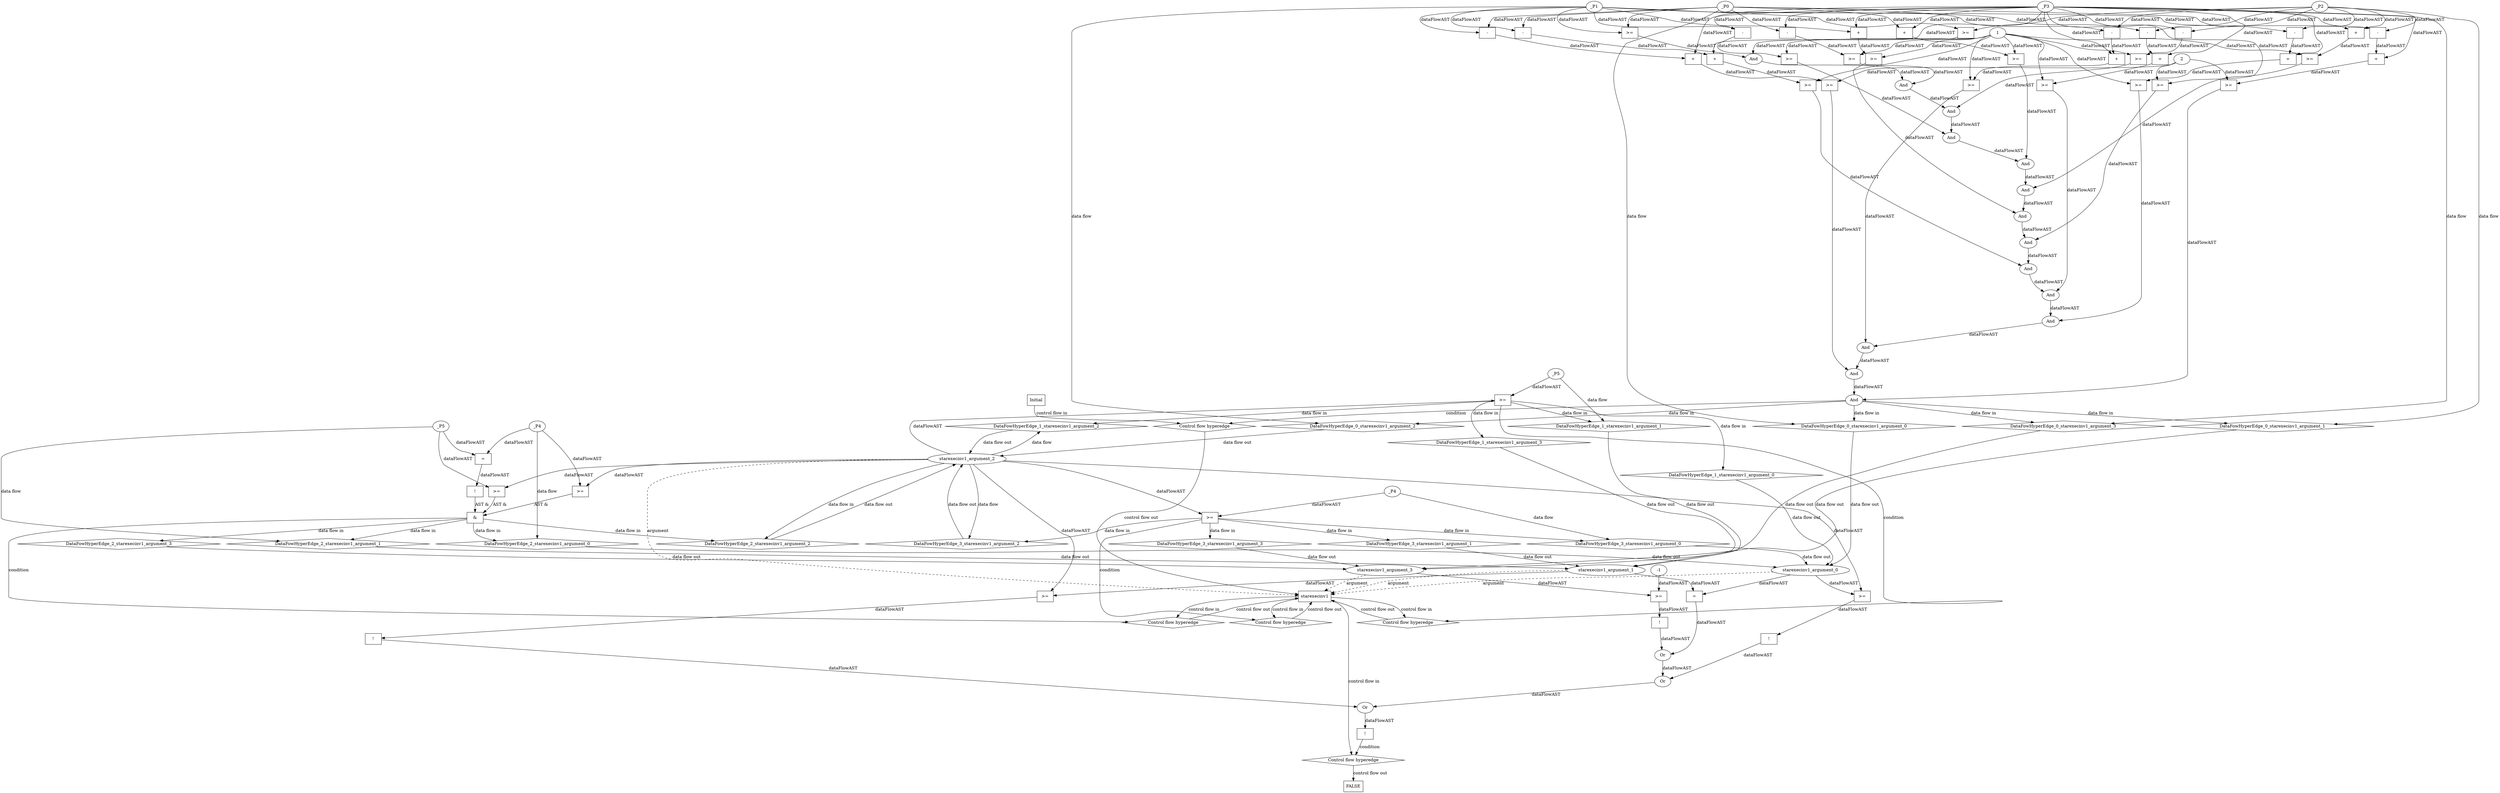 digraph dag {
"starexecinv1" [label="starexecinv1" nodeName="starexecinv1" class=cfn  shape="rect"];
FALSE [label="FALSE" nodeName=FALSE class=cfn  shape="rect"];
Initial [label="Initial" nodeName=Initial class=cfn  shape="rect"];
ControlFowHyperEdge_0 [label="Control flow hyperedge" nodeName=ControlFowHyperEdge_0 class=controlFlowHyperEdge shape="diamond"];
"Initial" -> ControlFowHyperEdge_0 [label="control flow in"]
ControlFowHyperEdge_0 -> "starexecinv1" [label="control flow out"]
ControlFowHyperEdge_1 [label="Control flow hyperedge" nodeName=ControlFowHyperEdge_1 class=controlFlowHyperEdge shape="diamond"];
"starexecinv1" -> ControlFowHyperEdge_1 [label="control flow in"]
ControlFowHyperEdge_1 -> "starexecinv1" [label="control flow out"]
ControlFowHyperEdge_2 [label="Control flow hyperedge" nodeName=ControlFowHyperEdge_2 class=controlFlowHyperEdge shape="diamond"];
"starexecinv1" -> ControlFowHyperEdge_2 [label="control flow in"]
ControlFowHyperEdge_2 -> "starexecinv1" [label="control flow out"]
ControlFowHyperEdge_3 [label="Control flow hyperedge" nodeName=ControlFowHyperEdge_3 class=controlFlowHyperEdge shape="diamond"];
"starexecinv1" -> ControlFowHyperEdge_3 [label="control flow in"]
ControlFowHyperEdge_3 -> "starexecinv1" [label="control flow out"]
ControlFowHyperEdge_4 [label="Control flow hyperedge" nodeName=ControlFowHyperEdge_4 class=controlFlowHyperEdge shape="diamond"];
"starexecinv1" -> ControlFowHyperEdge_4 [label="control flow in"]
ControlFowHyperEdge_4 -> "FALSE" [label="control flow out"]
"starexecinv1_argument_0" [label="starexecinv1_argument_0" nodeName=argument0 class=argument  head="starexecinv1" shape="oval"];
"starexecinv1_argument_0" -> "starexecinv1"[label="argument" style="dashed"]
"starexecinv1_argument_1" [label="starexecinv1_argument_1" nodeName=argument1 class=argument  head="starexecinv1" shape="oval"];
"starexecinv1_argument_1" -> "starexecinv1"[label="argument" style="dashed"]
"starexecinv1_argument_2" [label="starexecinv1_argument_2" nodeName=argument2 class=argument  head="starexecinv1" shape="oval"];
"starexecinv1_argument_2" -> "starexecinv1"[label="argument" style="dashed"]
"starexecinv1_argument_3" [label="starexecinv1_argument_3" nodeName=argument3 class=argument  head="starexecinv1" shape="oval"];
"starexecinv1_argument_3" -> "starexecinv1"[label="argument" style="dashed"]

"xxxstarexecinv1___Initial_0xxxguard_0_node_0" [label="And" nodeName="xxxstarexecinv1___Initial_0xxxguard_0_node_0" class=Operator ];
"xxxstarexecinv1___Initial_0xxxguard_0_node_1" [label="And" nodeName="xxxstarexecinv1___Initial_0xxxguard_0_node_1" class=Operator ];
"xxxstarexecinv1___Initial_0xxxguard_0_node_2" [label="And" nodeName="xxxstarexecinv1___Initial_0xxxguard_0_node_2" class=Operator ];
"xxxstarexecinv1___Initial_0xxxguard_0_node_3" [label="And" nodeName="xxxstarexecinv1___Initial_0xxxguard_0_node_3" class=Operator ];
"xxxstarexecinv1___Initial_0xxxguard_0_node_4" [label="And" nodeName="xxxstarexecinv1___Initial_0xxxguard_0_node_4" class=Operator ];
"xxxstarexecinv1___Initial_0xxxguard_0_node_5" [label="And" nodeName="xxxstarexecinv1___Initial_0xxxguard_0_node_5" class=Operator ];
"xxxstarexecinv1___Initial_0xxxguard_0_node_6" [label="And" nodeName="xxxstarexecinv1___Initial_0xxxguard_0_node_6" class=Operator ];
"xxxstarexecinv1___Initial_0xxxguard_0_node_7" [label="And" nodeName="xxxstarexecinv1___Initial_0xxxguard_0_node_7" class=Operator ];
"xxxstarexecinv1___Initial_0xxxguard_0_node_8" [label="And" nodeName="xxxstarexecinv1___Initial_0xxxguard_0_node_8" class=Operator ];
"xxxstarexecinv1___Initial_0xxxguard_0_node_9" [label="And" nodeName="xxxstarexecinv1___Initial_0xxxguard_0_node_9" class=Operator ];
"xxxstarexecinv1___Initial_0xxxguard_0_node_10" [label="And" nodeName="xxxstarexecinv1___Initial_0xxxguard_0_node_10" class=Operator ];
"xxxstarexecinv1___Initial_0xxxguard_0_node_11" [label="And" nodeName="xxxstarexecinv1___Initial_0xxxguard_0_node_11" class=Operator ];
"xxxstarexecinv1___Initial_0xxxguard_0_node_12" [label="And" nodeName="xxxstarexecinv1___Initial_0xxxguard_0_node_12" class=Operator ];
"xxxstarexecinv1___Initial_0xxxguard_0_node_13" [label="And" nodeName="xxxstarexecinv1___Initial_0xxxguard_0_node_13" class=Operator ];
"xxxstarexecinv1___Initial_0xxxguard_0_node_14" [label=">=" nodeName="xxxstarexecinv1___Initial_0xxxguard_0_node_14" class=Operator  shape="rect"];
"xxxstarexecinv1___Initial_0xxxguard_0_node_17" [label=">=" nodeName="xxxstarexecinv1___Initial_0xxxguard_0_node_17" class=Operator  shape="rect"];
"xxxstarexecinv1___Initial_0xxxguard_0_node_20" [label=">=" nodeName="xxxstarexecinv1___Initial_0xxxguard_0_node_20" class=Operator  shape="rect"];
"xxxstarexecinv1___Initial_0xxxguard_0_node_21" [label="-" nodeName="xxxstarexecinv1___Initial_0xxxguard_0_node_21" class= Operator shape="rect"];
"xxxstarexecinv1___Initial_0xxxguard_0_node_24" [label="1" nodeName="xxxstarexecinv1___Initial_0xxxguard_0_node_24" class=Literal ];
"xxxstarexecinv1___Initial_0xxxguard_0_node_25" [label=">=" nodeName="xxxstarexecinv1___Initial_0xxxguard_0_node_25" class=Operator  shape="rect"];
"xxxstarexecinv1___Initial_0xxxguard_0_node_26" [label="-" nodeName="xxxstarexecinv1___Initial_0xxxguard_0_node_26" class= Operator shape="rect"];
"xxxstarexecinv1___Initial_0xxxguard_0_node_30" [label=">=" nodeName="xxxstarexecinv1___Initial_0xxxguard_0_node_30" class=Operator  shape="rect"];
"xxxstarexecinv1___Initial_0xxxguard_0_node_31" [label="-" nodeName="xxxstarexecinv1___Initial_0xxxguard_0_node_31" class= Operator shape="rect"];
"xxxstarexecinv1___Initial_0xxxguard_0_node_35" [label=">=" nodeName="xxxstarexecinv1___Initial_0xxxguard_0_node_35" class=Operator  shape="rect"];
"xxxstarexecinv1___Initial_0xxxguard_0_node_36" [label="+" nodeName="xxxstarexecinv1___Initial_0xxxguard_0_node_36" class= Operator shape="rect"];
"xxxstarexecinv1___Initial_0xxxguard_0_node_40" [label=">=" nodeName="xxxstarexecinv1___Initial_0xxxguard_0_node_40" class=Operator  shape="rect"];
"xxxstarexecinv1___Initial_0xxxguard_0_node_41" [label="+" nodeName="xxxstarexecinv1___Initial_0xxxguard_0_node_41" class= Operator shape="rect"];
"xxxstarexecinv1___Initial_0xxxguard_0_node_45" [label=">=" nodeName="xxxstarexecinv1___Initial_0xxxguard_0_node_45" class=Operator  shape="rect"];
"xxxstarexecinv1___Initial_0xxxguard_0_node_46" [label="+" nodeName="xxxstarexecinv1___Initial_0xxxguard_0_node_46" class= Operator shape="rect"];
"xxxstarexecinv1___Initial_0xxxguard_0_node_50" [label=">=" nodeName="xxxstarexecinv1___Initial_0xxxguard_0_node_50" class=Operator  shape="rect"];
"xxxstarexecinv1___Initial_0xxxguard_0_node_52" [label="2" nodeName="xxxstarexecinv1___Initial_0xxxguard_0_node_52" class=Literal ];
"xxxstarexecinv1___Initial_0xxxguard_0_node_53" [label=">=" nodeName="xxxstarexecinv1___Initial_0xxxguard_0_node_53" class=Operator  shape="rect"];
"xxxstarexecinv1___Initial_0xxxguard_0_node_54" [label="+" nodeName="xxxstarexecinv1___Initial_0xxxguard_0_node_54" class= Operator shape="rect"];
"xxxstarexecinv1___Initial_0xxxguard_0_node_56" [label="-" nodeName="xxxstarexecinv1___Initial_0xxxguard_0_node_56" class= Operator shape="rect"];
"xxxstarexecinv1___Initial_0xxxguard_0_node_60" [label=">=" nodeName="xxxstarexecinv1___Initial_0xxxguard_0_node_60" class=Operator  shape="rect"];
"xxxstarexecinv1___Initial_0xxxguard_0_node_61" [label="+" nodeName="xxxstarexecinv1___Initial_0xxxguard_0_node_61" class= Operator shape="rect"];
"xxxstarexecinv1___Initial_0xxxguard_0_node_63" [label="-" nodeName="xxxstarexecinv1___Initial_0xxxguard_0_node_63" class= Operator shape="rect"];
"xxxstarexecinv1___Initial_0xxxguard_0_node_67" [label=">=" nodeName="xxxstarexecinv1___Initial_0xxxguard_0_node_67" class=Operator  shape="rect"];
"xxxstarexecinv1___Initial_0xxxguard_0_node_68" [label="+" nodeName="xxxstarexecinv1___Initial_0xxxguard_0_node_68" class= Operator shape="rect"];
"xxxstarexecinv1___Initial_0xxxguard_0_node_70" [label="-" nodeName="xxxstarexecinv1___Initial_0xxxguard_0_node_70" class= Operator shape="rect"];
"xxxstarexecinv1___Initial_0xxxguard_0_node_74" [label=">=" nodeName="xxxstarexecinv1___Initial_0xxxguard_0_node_74" class=Operator  shape="rect"];
"xxxstarexecinv1___Initial_0xxxguard_0_node_75" [label="+" nodeName="xxxstarexecinv1___Initial_0xxxguard_0_node_75" class= Operator shape="rect"];
"xxxstarexecinv1___Initial_0xxxguard_0_node_77" [label="-" nodeName="xxxstarexecinv1___Initial_0xxxguard_0_node_77" class= Operator shape="rect"];
"xxxstarexecinv1___Initial_0xxxguard_0_node_81" [label=">=" nodeName="xxxstarexecinv1___Initial_0xxxguard_0_node_81" class=Operator  shape="rect"];
"xxxstarexecinv1___Initial_0xxxguard_0_node_82" [label="+" nodeName="xxxstarexecinv1___Initial_0xxxguard_0_node_82" class= Operator shape="rect"];
"xxxstarexecinv1___Initial_0xxxguard_0_node_84" [label="-" nodeName="xxxstarexecinv1___Initial_0xxxguard_0_node_84" class= Operator shape="rect"];
"xxxstarexecinv1___Initial_0xxxguard_0_node_88" [label=">=" nodeName="xxxstarexecinv1___Initial_0xxxguard_0_node_88" class=Operator  shape="rect"];
"xxxstarexecinv1___Initial_0xxxguard_0_node_89" [label="+" nodeName="xxxstarexecinv1___Initial_0xxxguard_0_node_89" class= Operator shape="rect"];
"xxxstarexecinv1___Initial_0xxxguard_0_node_91" [label="-" nodeName="xxxstarexecinv1___Initial_0xxxguard_0_node_91" class= Operator shape="rect"];
"xxxstarexecinv1___Initial_0xxxguard_0_node_1" -> "xxxstarexecinv1___Initial_0xxxguard_0_node_0"[label="dataFlowAST"]
"xxxstarexecinv1___Initial_0xxxguard_0_node_88" -> "xxxstarexecinv1___Initial_0xxxguard_0_node_0"[label="dataFlowAST"]
"xxxstarexecinv1___Initial_0xxxguard_0_node_2" -> "xxxstarexecinv1___Initial_0xxxguard_0_node_1"[label="dataFlowAST"]
"xxxstarexecinv1___Initial_0xxxguard_0_node_81" -> "xxxstarexecinv1___Initial_0xxxguard_0_node_1"[label="dataFlowAST"]
"xxxstarexecinv1___Initial_0xxxguard_0_node_3" -> "xxxstarexecinv1___Initial_0xxxguard_0_node_2"[label="dataFlowAST"]
"xxxstarexecinv1___Initial_0xxxguard_0_node_74" -> "xxxstarexecinv1___Initial_0xxxguard_0_node_2"[label="dataFlowAST"]
"xxxstarexecinv1___Initial_0xxxguard_0_node_4" -> "xxxstarexecinv1___Initial_0xxxguard_0_node_3"[label="dataFlowAST"]
"xxxstarexecinv1___Initial_0xxxguard_0_node_67" -> "xxxstarexecinv1___Initial_0xxxguard_0_node_3"[label="dataFlowAST"]
"xxxstarexecinv1___Initial_0xxxguard_0_node_5" -> "xxxstarexecinv1___Initial_0xxxguard_0_node_4"[label="dataFlowAST"]
"xxxstarexecinv1___Initial_0xxxguard_0_node_60" -> "xxxstarexecinv1___Initial_0xxxguard_0_node_4"[label="dataFlowAST"]
"xxxstarexecinv1___Initial_0xxxguard_0_node_6" -> "xxxstarexecinv1___Initial_0xxxguard_0_node_5"[label="dataFlowAST"]
"xxxstarexecinv1___Initial_0xxxguard_0_node_53" -> "xxxstarexecinv1___Initial_0xxxguard_0_node_5"[label="dataFlowAST"]
"xxxstarexecinv1___Initial_0xxxguard_0_node_7" -> "xxxstarexecinv1___Initial_0xxxguard_0_node_6"[label="dataFlowAST"]
"xxxstarexecinv1___Initial_0xxxguard_0_node_50" -> "xxxstarexecinv1___Initial_0xxxguard_0_node_6"[label="dataFlowAST"]
"xxxstarexecinv1___Initial_0xxxguard_0_node_8" -> "xxxstarexecinv1___Initial_0xxxguard_0_node_7"[label="dataFlowAST"]
"xxxstarexecinv1___Initial_0xxxguard_0_node_45" -> "xxxstarexecinv1___Initial_0xxxguard_0_node_7"[label="dataFlowAST"]
"xxxstarexecinv1___Initial_0xxxguard_0_node_9" -> "xxxstarexecinv1___Initial_0xxxguard_0_node_8"[label="dataFlowAST"]
"xxxstarexecinv1___Initial_0xxxguard_0_node_40" -> "xxxstarexecinv1___Initial_0xxxguard_0_node_8"[label="dataFlowAST"]
"xxxstarexecinv1___Initial_0xxxguard_0_node_10" -> "xxxstarexecinv1___Initial_0xxxguard_0_node_9"[label="dataFlowAST"]
"xxxstarexecinv1___Initial_0xxxguard_0_node_35" -> "xxxstarexecinv1___Initial_0xxxguard_0_node_9"[label="dataFlowAST"]
"xxxstarexecinv1___Initial_0xxxguard_0_node_11" -> "xxxstarexecinv1___Initial_0xxxguard_0_node_10"[label="dataFlowAST"]
"xxxstarexecinv1___Initial_0xxxguard_0_node_30" -> "xxxstarexecinv1___Initial_0xxxguard_0_node_10"[label="dataFlowAST"]
"xxxstarexecinv1___Initial_0xxxguard_0_node_12" -> "xxxstarexecinv1___Initial_0xxxguard_0_node_11"[label="dataFlowAST"]
"xxxstarexecinv1___Initial_0xxxguard_0_node_25" -> "xxxstarexecinv1___Initial_0xxxguard_0_node_11"[label="dataFlowAST"]
"xxxstarexecinv1___Initial_0xxxguard_0_node_13" -> "xxxstarexecinv1___Initial_0xxxguard_0_node_12"[label="dataFlowAST"]
"xxxstarexecinv1___Initial_0xxxguard_0_node_20" -> "xxxstarexecinv1___Initial_0xxxguard_0_node_12"[label="dataFlowAST"]
"xxxstarexecinv1___Initial_0xxxguard_0_node_14" -> "xxxstarexecinv1___Initial_0xxxguard_0_node_13"[label="dataFlowAST"]
"xxxstarexecinv1___Initial_0xxxguard_0_node_17" -> "xxxstarexecinv1___Initial_0xxxguard_0_node_13"[label="dataFlowAST"]
"xxxstarexecinv1___Initial_0xxxdataFlow2_node_0" -> "xxxstarexecinv1___Initial_0xxxguard_0_node_14"[label="dataFlowAST"]
"xxxstarexecinv1___Initial_0xxxdataFlow_0_node_0" -> "xxxstarexecinv1___Initial_0xxxguard_0_node_14"[label="dataFlowAST"]
"xxxstarexecinv1___Initial_0xxxdataFlow2_node_0" -> "xxxstarexecinv1___Initial_0xxxguard_0_node_17"[label="dataFlowAST"]
"xxxstarexecinv1___Initial_0xxxdataFlow1_node_0" -> "xxxstarexecinv1___Initial_0xxxguard_0_node_17"[label="dataFlowAST"]
"xxxstarexecinv1___Initial_0xxxguard_0_node_21" -> "xxxstarexecinv1___Initial_0xxxguard_0_node_20"[label="dataFlowAST"]
"xxxstarexecinv1___Initial_0xxxguard_0_node_24" -> "xxxstarexecinv1___Initial_0xxxguard_0_node_20"[label="dataFlowAST"]
"xxxstarexecinv1___Initial_0xxxdataFlow3_node_0" -> "xxxstarexecinv1___Initial_0xxxguard_0_node_21"[label="dataFlowAST"]
"xxxstarexecinv1___Initial_0xxxdataFlow_0_node_0" -> "xxxstarexecinv1___Initial_0xxxguard_0_node_21"[label="dataFlowAST"]
"xxxstarexecinv1___Initial_0xxxguard_0_node_26" -> "xxxstarexecinv1___Initial_0xxxguard_0_node_25"[label="dataFlowAST"]
"xxxstarexecinv1___Initial_0xxxguard_0_node_24" -> "xxxstarexecinv1___Initial_0xxxguard_0_node_25"[label="dataFlowAST"]
"xxxstarexecinv1___Initial_0xxxdataFlow3_node_0" -> "xxxstarexecinv1___Initial_0xxxguard_0_node_26"[label="dataFlowAST"]
"xxxstarexecinv1___Initial_0xxxdataFlow1_node_0" -> "xxxstarexecinv1___Initial_0xxxguard_0_node_26"[label="dataFlowAST"]
"xxxstarexecinv1___Initial_0xxxguard_0_node_31" -> "xxxstarexecinv1___Initial_0xxxguard_0_node_30"[label="dataFlowAST"]
"xxxstarexecinv1___Initial_0xxxguard_0_node_24" -> "xxxstarexecinv1___Initial_0xxxguard_0_node_30"[label="dataFlowAST"]
"xxxstarexecinv1___Initial_0xxxdataFlow3_node_0" -> "xxxstarexecinv1___Initial_0xxxguard_0_node_31"[label="dataFlowAST"]
"xxxstarexecinv1___Initial_0xxxdataFlow2_node_0" -> "xxxstarexecinv1___Initial_0xxxguard_0_node_31"[label="dataFlowAST"]
"xxxstarexecinv1___Initial_0xxxguard_0_node_36" -> "xxxstarexecinv1___Initial_0xxxguard_0_node_35"[label="dataFlowAST"]
"xxxstarexecinv1___Initial_0xxxguard_0_node_24" -> "xxxstarexecinv1___Initial_0xxxguard_0_node_35"[label="dataFlowAST"]
"xxxstarexecinv1___Initial_0xxxdataFlow3_node_0" -> "xxxstarexecinv1___Initial_0xxxguard_0_node_36"[label="dataFlowAST"]
"xxxstarexecinv1___Initial_0xxxdataFlow_0_node_0" -> "xxxstarexecinv1___Initial_0xxxguard_0_node_36"[label="dataFlowAST"]
"xxxstarexecinv1___Initial_0xxxguard_0_node_41" -> "xxxstarexecinv1___Initial_0xxxguard_0_node_40"[label="dataFlowAST"]
"xxxstarexecinv1___Initial_0xxxguard_0_node_24" -> "xxxstarexecinv1___Initial_0xxxguard_0_node_40"[label="dataFlowAST"]
"xxxstarexecinv1___Initial_0xxxdataFlow3_node_0" -> "xxxstarexecinv1___Initial_0xxxguard_0_node_41"[label="dataFlowAST"]
"xxxstarexecinv1___Initial_0xxxdataFlow1_node_0" -> "xxxstarexecinv1___Initial_0xxxguard_0_node_41"[label="dataFlowAST"]
"xxxstarexecinv1___Initial_0xxxguard_0_node_46" -> "xxxstarexecinv1___Initial_0xxxguard_0_node_45"[label="dataFlowAST"]
"xxxstarexecinv1___Initial_0xxxguard_0_node_24" -> "xxxstarexecinv1___Initial_0xxxguard_0_node_45"[label="dataFlowAST"]
"xxxstarexecinv1___Initial_0xxxdataFlow3_node_0" -> "xxxstarexecinv1___Initial_0xxxguard_0_node_46"[label="dataFlowAST"]
"xxxstarexecinv1___Initial_0xxxdataFlow2_node_0" -> "xxxstarexecinv1___Initial_0xxxguard_0_node_46"[label="dataFlowAST"]
"xxxstarexecinv1___Initial_0xxxdataFlow3_node_0" -> "xxxstarexecinv1___Initial_0xxxguard_0_node_50"[label="dataFlowAST"]
"xxxstarexecinv1___Initial_0xxxguard_0_node_52" -> "xxxstarexecinv1___Initial_0xxxguard_0_node_50"[label="dataFlowAST"]
"xxxstarexecinv1___Initial_0xxxguard_0_node_54" -> "xxxstarexecinv1___Initial_0xxxguard_0_node_53"[label="dataFlowAST"]
"xxxstarexecinv1___Initial_0xxxguard_0_node_24" -> "xxxstarexecinv1___Initial_0xxxguard_0_node_53"[label="dataFlowAST"]
"xxxstarexecinv1___Initial_0xxxdataFlow3_node_0" -> "xxxstarexecinv1___Initial_0xxxguard_0_node_54"[label="dataFlowAST"]
"xxxstarexecinv1___Initial_0xxxguard_0_node_56" -> "xxxstarexecinv1___Initial_0xxxguard_0_node_54"[label="dataFlowAST"]
"xxxstarexecinv1___Initial_0xxxdataFlow_0_node_0" -> "xxxstarexecinv1___Initial_0xxxguard_0_node_56"[label="dataFlowAST"]
"xxxstarexecinv1___Initial_0xxxdataFlow2_node_0" -> "xxxstarexecinv1___Initial_0xxxguard_0_node_56"[label="dataFlowAST"]
"xxxstarexecinv1___Initial_0xxxguard_0_node_61" -> "xxxstarexecinv1___Initial_0xxxguard_0_node_60"[label="dataFlowAST"]
"xxxstarexecinv1___Initial_0xxxguard_0_node_24" -> "xxxstarexecinv1___Initial_0xxxguard_0_node_60"[label="dataFlowAST"]
"xxxstarexecinv1___Initial_0xxxdataFlow3_node_0" -> "xxxstarexecinv1___Initial_0xxxguard_0_node_61"[label="dataFlowAST"]
"xxxstarexecinv1___Initial_0xxxguard_0_node_63" -> "xxxstarexecinv1___Initial_0xxxguard_0_node_61"[label="dataFlowAST"]
"xxxstarexecinv1___Initial_0xxxdataFlow1_node_0" -> "xxxstarexecinv1___Initial_0xxxguard_0_node_63"[label="dataFlowAST"]
"xxxstarexecinv1___Initial_0xxxdataFlow2_node_0" -> "xxxstarexecinv1___Initial_0xxxguard_0_node_63"[label="dataFlowAST"]
"xxxstarexecinv1___Initial_0xxxguard_0_node_68" -> "xxxstarexecinv1___Initial_0xxxguard_0_node_67"[label="dataFlowAST"]
"xxxstarexecinv1___Initial_0xxxguard_0_node_24" -> "xxxstarexecinv1___Initial_0xxxguard_0_node_67"[label="dataFlowAST"]
"xxxstarexecinv1___Initial_0xxxdataFlow3_node_0" -> "xxxstarexecinv1___Initial_0xxxguard_0_node_68"[label="dataFlowAST"]
"xxxstarexecinv1___Initial_0xxxguard_0_node_70" -> "xxxstarexecinv1___Initial_0xxxguard_0_node_68"[label="dataFlowAST"]
"xxxstarexecinv1___Initial_0xxxdataFlow_0_node_0" -> "xxxstarexecinv1___Initial_0xxxguard_0_node_70"[label="dataFlowAST"]
"xxxstarexecinv1___Initial_0xxxdataFlow1_node_0" -> "xxxstarexecinv1___Initial_0xxxguard_0_node_70"[label="dataFlowAST"]
"xxxstarexecinv1___Initial_0xxxguard_0_node_75" -> "xxxstarexecinv1___Initial_0xxxguard_0_node_74"[label="dataFlowAST"]
"xxxstarexecinv1___Initial_0xxxguard_0_node_24" -> "xxxstarexecinv1___Initial_0xxxguard_0_node_74"[label="dataFlowAST"]
"xxxstarexecinv1___Initial_0xxxdataFlow3_node_0" -> "xxxstarexecinv1___Initial_0xxxguard_0_node_75"[label="dataFlowAST"]
"xxxstarexecinv1___Initial_0xxxguard_0_node_77" -> "xxxstarexecinv1___Initial_0xxxguard_0_node_75"[label="dataFlowAST"]
"xxxstarexecinv1___Initial_0xxxdataFlow1_node_0" -> "xxxstarexecinv1___Initial_0xxxguard_0_node_77"[label="dataFlowAST"]
"xxxstarexecinv1___Initial_0xxxdataFlow_0_node_0" -> "xxxstarexecinv1___Initial_0xxxguard_0_node_77"[label="dataFlowAST"]
"xxxstarexecinv1___Initial_0xxxguard_0_node_82" -> "xxxstarexecinv1___Initial_0xxxguard_0_node_81"[label="dataFlowAST"]
"xxxstarexecinv1___Initial_0xxxguard_0_node_52" -> "xxxstarexecinv1___Initial_0xxxguard_0_node_81"[label="dataFlowAST"]
"xxxstarexecinv1___Initial_0xxxdataFlow3_node_0" -> "xxxstarexecinv1___Initial_0xxxguard_0_node_82"[label="dataFlowAST"]
"xxxstarexecinv1___Initial_0xxxguard_0_node_84" -> "xxxstarexecinv1___Initial_0xxxguard_0_node_82"[label="dataFlowAST"]
"xxxstarexecinv1___Initial_0xxxdataFlow_0_node_0" -> "xxxstarexecinv1___Initial_0xxxguard_0_node_84"[label="dataFlowAST"]
"xxxstarexecinv1___Initial_0xxxdataFlow2_node_0" -> "xxxstarexecinv1___Initial_0xxxguard_0_node_84"[label="dataFlowAST"]
"xxxstarexecinv1___Initial_0xxxguard_0_node_89" -> "xxxstarexecinv1___Initial_0xxxguard_0_node_88"[label="dataFlowAST"]
"xxxstarexecinv1___Initial_0xxxguard_0_node_52" -> "xxxstarexecinv1___Initial_0xxxguard_0_node_88"[label="dataFlowAST"]
"xxxstarexecinv1___Initial_0xxxdataFlow3_node_0" -> "xxxstarexecinv1___Initial_0xxxguard_0_node_89"[label="dataFlowAST"]
"xxxstarexecinv1___Initial_0xxxguard_0_node_91" -> "xxxstarexecinv1___Initial_0xxxguard_0_node_89"[label="dataFlowAST"]
"xxxstarexecinv1___Initial_0xxxdataFlow1_node_0" -> "xxxstarexecinv1___Initial_0xxxguard_0_node_91"[label="dataFlowAST"]
"xxxstarexecinv1___Initial_0xxxdataFlow2_node_0" -> "xxxstarexecinv1___Initial_0xxxguard_0_node_91"[label="dataFlowAST"]

"xxxstarexecinv1___Initial_0xxxguard_0_node_0" -> "ControlFowHyperEdge_0" [label="condition"];
"xxxstarexecinv1___Initial_0xxxdataFlow_0_node_0" [label="_P0" nodeName="xxxstarexecinv1___Initial_0xxxdataFlow_0_node_0" class=Constant ];

"xxxstarexecinv1___Initial_0xxxdataFlow_0_node_0" -> "DataFowHyperEdge_0_starexecinv1_argument_0" [label="data flow"];
"xxxstarexecinv1___Initial_0xxxdataFlow1_node_0" [label="_P2" nodeName="xxxstarexecinv1___Initial_0xxxdataFlow1_node_0" class=Constant ];

"xxxstarexecinv1___Initial_0xxxdataFlow1_node_0" -> "DataFowHyperEdge_0_starexecinv1_argument_1" [label="data flow"];
"xxxstarexecinv1___Initial_0xxxdataFlow2_node_0" [label="_P1" nodeName="xxxstarexecinv1___Initial_0xxxdataFlow2_node_0" class=Constant ];

"xxxstarexecinv1___Initial_0xxxdataFlow2_node_0" -> "DataFowHyperEdge_0_starexecinv1_argument_2" [label="data flow"];
"xxxstarexecinv1___Initial_0xxxdataFlow3_node_0" [label="_P3" nodeName="xxxstarexecinv1___Initial_0xxxdataFlow3_node_0" class=Constant ];

"xxxstarexecinv1___Initial_0xxxdataFlow3_node_0" -> "DataFowHyperEdge_0_starexecinv1_argument_3" [label="data flow"];
"xxxstarexecinv1___starexecinv1_1xxxguard_0_node_0" [label=">=" nodeName="xxxstarexecinv1___starexecinv1_1xxxguard_0_node_0" class=Operator  shape="rect"];
"starexecinv1_argument_2" -> "xxxstarexecinv1___starexecinv1_1xxxguard_0_node_0"[label="dataFlowAST"]
"xxxstarexecinv1___starexecinv1_1xxxdataFlow_0_node_0" -> "xxxstarexecinv1___starexecinv1_1xxxguard_0_node_0"[label="dataFlowAST"]

"xxxstarexecinv1___starexecinv1_1xxxguard_0_node_0" -> "ControlFowHyperEdge_1" [label="condition"];
"xxxstarexecinv1___starexecinv1_1xxxdataFlow_0_node_0" [label="_P5" nodeName="xxxstarexecinv1___starexecinv1_1xxxdataFlow_0_node_0" class=Constant ];

"xxxstarexecinv1___starexecinv1_1xxxdataFlow_0_node_0" -> "DataFowHyperEdge_1_starexecinv1_argument_1" [label="data flow"];

"starexecinv1_argument_2" -> "DataFowHyperEdge_1_starexecinv1_argument_2" [label="data flow"];
"xxxstarexecinv1___starexecinv1_2xxx_and" [label="&" nodeName="xxxstarexecinv1___starexecinv1_2xxx_and" class=Operator shape="rect"];
"xxxstarexecinv1___starexecinv1_2xxxguard_0_node_0" [label="!" nodeName="xxxstarexecinv1___starexecinv1_2xxxguard_0_node_0" class=Operator shape="rect"];
"xxxstarexecinv1___starexecinv1_2xxxguard_0_node_1" [label="=" nodeName="xxxstarexecinv1___starexecinv1_2xxxguard_0_node_1" class=Operator  shape="rect"];
"xxxstarexecinv1___starexecinv1_2xxxguard_0_node_1" -> "xxxstarexecinv1___starexecinv1_2xxxguard_0_node_0"[label="dataFlowAST"]
"xxxstarexecinv1___starexecinv1_2xxxdataFlow1_node_0" -> "xxxstarexecinv1___starexecinv1_2xxxguard_0_node_1"[label="dataFlowAST"]
"xxxstarexecinv1___starexecinv1_2xxxdataFlow_0_node_0" -> "xxxstarexecinv1___starexecinv1_2xxxguard_0_node_1"[label="dataFlowAST"]

"xxxstarexecinv1___starexecinv1_2xxxguard_0_node_0" -> "xxxstarexecinv1___starexecinv1_2xxx_and" [label="AST &"];
"xxxstarexecinv1___starexecinv1_2xxxguard1_node_0" [label=">=" nodeName="xxxstarexecinv1___starexecinv1_2xxxguard1_node_0" class=Operator  shape="rect"];
"starexecinv1_argument_2" -> "xxxstarexecinv1___starexecinv1_2xxxguard1_node_0"[label="dataFlowAST"]
"xxxstarexecinv1___starexecinv1_2xxxdataFlow1_node_0" -> "xxxstarexecinv1___starexecinv1_2xxxguard1_node_0"[label="dataFlowAST"]

"xxxstarexecinv1___starexecinv1_2xxxguard1_node_0" -> "xxxstarexecinv1___starexecinv1_2xxx_and" [label="AST &"];
"xxxstarexecinv1___starexecinv1_2xxxguard2_node_0" [label=">=" nodeName="xxxstarexecinv1___starexecinv1_2xxxguard2_node_0" class=Operator  shape="rect"];
"starexecinv1_argument_2" -> "xxxstarexecinv1___starexecinv1_2xxxguard2_node_0"[label="dataFlowAST"]
"xxxstarexecinv1___starexecinv1_2xxxdataFlow_0_node_0" -> "xxxstarexecinv1___starexecinv1_2xxxguard2_node_0"[label="dataFlowAST"]

"xxxstarexecinv1___starexecinv1_2xxxguard2_node_0" -> "xxxstarexecinv1___starexecinv1_2xxx_and" [label="AST &"];
"xxxstarexecinv1___starexecinv1_2xxx_and" -> "ControlFowHyperEdge_2" [label="condition"];
"xxxstarexecinv1___starexecinv1_2xxxdataFlow_0_node_0" [label="_P4" nodeName="xxxstarexecinv1___starexecinv1_2xxxdataFlow_0_node_0" class=Constant ];

"xxxstarexecinv1___starexecinv1_2xxxdataFlow_0_node_0" -> "DataFowHyperEdge_2_starexecinv1_argument_0" [label="data flow"];
"xxxstarexecinv1___starexecinv1_2xxxdataFlow1_node_0" [label="_P5" nodeName="xxxstarexecinv1___starexecinv1_2xxxdataFlow1_node_0" class=Constant ];

"xxxstarexecinv1___starexecinv1_2xxxdataFlow1_node_0" -> "DataFowHyperEdge_2_starexecinv1_argument_1" [label="data flow"];
"xxxstarexecinv1___starexecinv1_3xxxguard_0_node_0" [label=">=" nodeName="xxxstarexecinv1___starexecinv1_3xxxguard_0_node_0" class=Operator  shape="rect"];
"starexecinv1_argument_2" -> "xxxstarexecinv1___starexecinv1_3xxxguard_0_node_0"[label="dataFlowAST"]
"xxxstarexecinv1___starexecinv1_3xxxdataFlow_0_node_0" -> "xxxstarexecinv1___starexecinv1_3xxxguard_0_node_0"[label="dataFlowAST"]

"xxxstarexecinv1___starexecinv1_3xxxguard_0_node_0" -> "ControlFowHyperEdge_3" [label="condition"];
"xxxstarexecinv1___starexecinv1_3xxxdataFlow_0_node_0" [label="_P4" nodeName="xxxstarexecinv1___starexecinv1_3xxxdataFlow_0_node_0" class=Constant ];

"xxxstarexecinv1___starexecinv1_3xxxdataFlow_0_node_0" -> "DataFowHyperEdge_3_starexecinv1_argument_0" [label="data flow"];

"starexecinv1_argument_2" -> "DataFowHyperEdge_3_starexecinv1_argument_2" [label="data flow"];
"xxxFALSE___starexecinv1_4xxxguard_0_node_0" [label="!" nodeName="xxxFALSE___starexecinv1_4xxxguard_0_node_0" class=Operator shape="rect"];
"xxxFALSE___starexecinv1_4xxxguard_0_node_1" [label="Or" nodeName="xxxFALSE___starexecinv1_4xxxguard_0_node_1" class=Operator ];
"xxxFALSE___starexecinv1_4xxxguard_0_node_2" [label="Or" nodeName="xxxFALSE___starexecinv1_4xxxguard_0_node_2" class=Operator ];
"xxxFALSE___starexecinv1_4xxxguard_0_node_3" [label="Or" nodeName="xxxFALSE___starexecinv1_4xxxguard_0_node_3" class=Operator ];
"xxxFALSE___starexecinv1_4xxxguard_0_node_4" [label="=" nodeName="xxxFALSE___starexecinv1_4xxxguard_0_node_4" class=Operator  shape="rect"];
"xxxFALSE___starexecinv1_4xxxguard_0_node_7" [label="!" nodeName="xxxFALSE___starexecinv1_4xxxguard_0_node_7" class=Operator shape="rect"];
"xxxFALSE___starexecinv1_4xxxguard_0_node_8" [label=">=" nodeName="xxxFALSE___starexecinv1_4xxxguard_0_node_8" class=Operator  shape="rect"];
"xxxFALSE___starexecinv1_4xxxguard_0_node_9" [label="-1" nodeName="xxxFALSE___starexecinv1_4xxxguard_0_node_9" class=Literal ];
"xxxFALSE___starexecinv1_4xxxguard_0_node_11" [label="!" nodeName="xxxFALSE___starexecinv1_4xxxguard_0_node_11" class=Operator shape="rect"];
"xxxFALSE___starexecinv1_4xxxguard_0_node_12" [label=">=" nodeName="xxxFALSE___starexecinv1_4xxxguard_0_node_12" class=Operator  shape="rect"];
"xxxFALSE___starexecinv1_4xxxguard_0_node_15" [label="!" nodeName="xxxFALSE___starexecinv1_4xxxguard_0_node_15" class=Operator shape="rect"];
"xxxFALSE___starexecinv1_4xxxguard_0_node_16" [label=">=" nodeName="xxxFALSE___starexecinv1_4xxxguard_0_node_16" class=Operator  shape="rect"];
"xxxFALSE___starexecinv1_4xxxguard_0_node_1" -> "xxxFALSE___starexecinv1_4xxxguard_0_node_0"[label="dataFlowAST"]
"xxxFALSE___starexecinv1_4xxxguard_0_node_2" -> "xxxFALSE___starexecinv1_4xxxguard_0_node_1"[label="dataFlowAST"]
"xxxFALSE___starexecinv1_4xxxguard_0_node_15" -> "xxxFALSE___starexecinv1_4xxxguard_0_node_1"[label="dataFlowAST"]
"xxxFALSE___starexecinv1_4xxxguard_0_node_3" -> "xxxFALSE___starexecinv1_4xxxguard_0_node_2"[label="dataFlowAST"]
"xxxFALSE___starexecinv1_4xxxguard_0_node_11" -> "xxxFALSE___starexecinv1_4xxxguard_0_node_2"[label="dataFlowAST"]
"xxxFALSE___starexecinv1_4xxxguard_0_node_4" -> "xxxFALSE___starexecinv1_4xxxguard_0_node_3"[label="dataFlowAST"]
"xxxFALSE___starexecinv1_4xxxguard_0_node_7" -> "xxxFALSE___starexecinv1_4xxxguard_0_node_3"[label="dataFlowAST"]
"starexecinv1_argument_0" -> "xxxFALSE___starexecinv1_4xxxguard_0_node_4"[label="dataFlowAST"]
"starexecinv1_argument_1" -> "xxxFALSE___starexecinv1_4xxxguard_0_node_4"[label="dataFlowAST"]
"xxxFALSE___starexecinv1_4xxxguard_0_node_8" -> "xxxFALSE___starexecinv1_4xxxguard_0_node_7"[label="dataFlowAST"]
"xxxFALSE___starexecinv1_4xxxguard_0_node_9" -> "xxxFALSE___starexecinv1_4xxxguard_0_node_8"[label="dataFlowAST"]
"starexecinv1_argument_3" -> "xxxFALSE___starexecinv1_4xxxguard_0_node_8"[label="dataFlowAST"]
"xxxFALSE___starexecinv1_4xxxguard_0_node_12" -> "xxxFALSE___starexecinv1_4xxxguard_0_node_11"[label="dataFlowAST"]
"starexecinv1_argument_2" -> "xxxFALSE___starexecinv1_4xxxguard_0_node_12"[label="dataFlowAST"]
"starexecinv1_argument_0" -> "xxxFALSE___starexecinv1_4xxxguard_0_node_12"[label="dataFlowAST"]
"xxxFALSE___starexecinv1_4xxxguard_0_node_16" -> "xxxFALSE___starexecinv1_4xxxguard_0_node_15"[label="dataFlowAST"]
"starexecinv1_argument_2" -> "xxxFALSE___starexecinv1_4xxxguard_0_node_16"[label="dataFlowAST"]
"starexecinv1_argument_1" -> "xxxFALSE___starexecinv1_4xxxguard_0_node_16"[label="dataFlowAST"]

"xxxFALSE___starexecinv1_4xxxguard_0_node_0" -> "ControlFowHyperEdge_4" [label="condition"];
"DataFowHyperEdge_0_starexecinv1_argument_0" [label="DataFowHyperEdge_0_starexecinv1_argument_0" nodeName="DataFowHyperEdge_0_starexecinv1_argument_0" class=DataFlowHyperedge shape="diamond"];
"DataFowHyperEdge_0_starexecinv1_argument_0" -> "starexecinv1_argument_0"[label="data flow out"]
"xxxstarexecinv1___Initial_0xxxguard_0_node_0" -> "DataFowHyperEdge_0_starexecinv1_argument_0"[label="data flow in"]
"DataFowHyperEdge_0_starexecinv1_argument_1" [label="DataFowHyperEdge_0_starexecinv1_argument_1" nodeName="DataFowHyperEdge_0_starexecinv1_argument_1" class=DataFlowHyperedge shape="diamond"];
"DataFowHyperEdge_0_starexecinv1_argument_1" -> "starexecinv1_argument_1"[label="data flow out"]
"xxxstarexecinv1___Initial_0xxxguard_0_node_0" -> "DataFowHyperEdge_0_starexecinv1_argument_1"[label="data flow in"]
"DataFowHyperEdge_0_starexecinv1_argument_2" [label="DataFowHyperEdge_0_starexecinv1_argument_2" nodeName="DataFowHyperEdge_0_starexecinv1_argument_2" class=DataFlowHyperedge shape="diamond"];
"DataFowHyperEdge_0_starexecinv1_argument_2" -> "starexecinv1_argument_2"[label="data flow out"]
"xxxstarexecinv1___Initial_0xxxguard_0_node_0" -> "DataFowHyperEdge_0_starexecinv1_argument_2"[label="data flow in"]
"DataFowHyperEdge_0_starexecinv1_argument_3" [label="DataFowHyperEdge_0_starexecinv1_argument_3" nodeName="DataFowHyperEdge_0_starexecinv1_argument_3" class=DataFlowHyperedge shape="diamond"];
"DataFowHyperEdge_0_starexecinv1_argument_3" -> "starexecinv1_argument_3"[label="data flow out"]
"xxxstarexecinv1___Initial_0xxxguard_0_node_0" -> "DataFowHyperEdge_0_starexecinv1_argument_3"[label="data flow in"]
"DataFowHyperEdge_1_starexecinv1_argument_0" [label="DataFowHyperEdge_1_starexecinv1_argument_0" nodeName="DataFowHyperEdge_1_starexecinv1_argument_0" class=DataFlowHyperedge shape="diamond"];
"DataFowHyperEdge_1_starexecinv1_argument_0" -> "starexecinv1_argument_0"[label="data flow out"]
"xxxstarexecinv1___starexecinv1_1xxxguard_0_node_0" -> "DataFowHyperEdge_1_starexecinv1_argument_0"[label="data flow in"]
"DataFowHyperEdge_1_starexecinv1_argument_1" [label="DataFowHyperEdge_1_starexecinv1_argument_1" nodeName="DataFowHyperEdge_1_starexecinv1_argument_1" class=DataFlowHyperedge shape="diamond"];
"DataFowHyperEdge_1_starexecinv1_argument_1" -> "starexecinv1_argument_1"[label="data flow out"]
"xxxstarexecinv1___starexecinv1_1xxxguard_0_node_0" -> "DataFowHyperEdge_1_starexecinv1_argument_1"[label="data flow in"]
"DataFowHyperEdge_1_starexecinv1_argument_2" [label="DataFowHyperEdge_1_starexecinv1_argument_2" nodeName="DataFowHyperEdge_1_starexecinv1_argument_2" class=DataFlowHyperedge shape="diamond"];
"DataFowHyperEdge_1_starexecinv1_argument_2" -> "starexecinv1_argument_2"[label="data flow out"]
"xxxstarexecinv1___starexecinv1_1xxxguard_0_node_0" -> "DataFowHyperEdge_1_starexecinv1_argument_2"[label="data flow in"]
"DataFowHyperEdge_1_starexecinv1_argument_3" [label="DataFowHyperEdge_1_starexecinv1_argument_3" nodeName="DataFowHyperEdge_1_starexecinv1_argument_3" class=DataFlowHyperedge shape="diamond"];
"DataFowHyperEdge_1_starexecinv1_argument_3" -> "starexecinv1_argument_3"[label="data flow out"]
"xxxstarexecinv1___starexecinv1_1xxxguard_0_node_0" -> "DataFowHyperEdge_1_starexecinv1_argument_3"[label="data flow in"]
"DataFowHyperEdge_2_starexecinv1_argument_0" [label="DataFowHyperEdge_2_starexecinv1_argument_0" nodeName="DataFowHyperEdge_2_starexecinv1_argument_0" class=DataFlowHyperedge shape="diamond"];
"DataFowHyperEdge_2_starexecinv1_argument_0" -> "starexecinv1_argument_0"[label="data flow out"]
"xxxstarexecinv1___starexecinv1_2xxx_and" -> "DataFowHyperEdge_2_starexecinv1_argument_0"[label="data flow in"]
"DataFowHyperEdge_2_starexecinv1_argument_1" [label="DataFowHyperEdge_2_starexecinv1_argument_1" nodeName="DataFowHyperEdge_2_starexecinv1_argument_1" class=DataFlowHyperedge shape="diamond"];
"DataFowHyperEdge_2_starexecinv1_argument_1" -> "starexecinv1_argument_1"[label="data flow out"]
"xxxstarexecinv1___starexecinv1_2xxx_and" -> "DataFowHyperEdge_2_starexecinv1_argument_1"[label="data flow in"]
"DataFowHyperEdge_2_starexecinv1_argument_2" [label="DataFowHyperEdge_2_starexecinv1_argument_2" nodeName="DataFowHyperEdge_2_starexecinv1_argument_2" class=DataFlowHyperedge shape="diamond"];
"DataFowHyperEdge_2_starexecinv1_argument_2" -> "starexecinv1_argument_2"[label="data flow out"]
"xxxstarexecinv1___starexecinv1_2xxx_and" -> "DataFowHyperEdge_2_starexecinv1_argument_2"[label="data flow in"]
"DataFowHyperEdge_2_starexecinv1_argument_3" [label="DataFowHyperEdge_2_starexecinv1_argument_3" nodeName="DataFowHyperEdge_2_starexecinv1_argument_3" class=DataFlowHyperedge shape="diamond"];
"DataFowHyperEdge_2_starexecinv1_argument_3" -> "starexecinv1_argument_3"[label="data flow out"]
"xxxstarexecinv1___starexecinv1_2xxx_and" -> "DataFowHyperEdge_2_starexecinv1_argument_3"[label="data flow in"]
"DataFowHyperEdge_3_starexecinv1_argument_0" [label="DataFowHyperEdge_3_starexecinv1_argument_0" nodeName="DataFowHyperEdge_3_starexecinv1_argument_0" class=DataFlowHyperedge shape="diamond"];
"DataFowHyperEdge_3_starexecinv1_argument_0" -> "starexecinv1_argument_0"[label="data flow out"]
"xxxstarexecinv1___starexecinv1_3xxxguard_0_node_0" -> "DataFowHyperEdge_3_starexecinv1_argument_0"[label="data flow in"]
"DataFowHyperEdge_3_starexecinv1_argument_1" [label="DataFowHyperEdge_3_starexecinv1_argument_1" nodeName="DataFowHyperEdge_3_starexecinv1_argument_1" class=DataFlowHyperedge shape="diamond"];
"DataFowHyperEdge_3_starexecinv1_argument_1" -> "starexecinv1_argument_1"[label="data flow out"]
"xxxstarexecinv1___starexecinv1_3xxxguard_0_node_0" -> "DataFowHyperEdge_3_starexecinv1_argument_1"[label="data flow in"]
"DataFowHyperEdge_3_starexecinv1_argument_2" [label="DataFowHyperEdge_3_starexecinv1_argument_2" nodeName="DataFowHyperEdge_3_starexecinv1_argument_2" class=DataFlowHyperedge shape="diamond"];
"DataFowHyperEdge_3_starexecinv1_argument_2" -> "starexecinv1_argument_2"[label="data flow out"]
"xxxstarexecinv1___starexecinv1_3xxxguard_0_node_0" -> "DataFowHyperEdge_3_starexecinv1_argument_2"[label="data flow in"]
"DataFowHyperEdge_3_starexecinv1_argument_3" [label="DataFowHyperEdge_3_starexecinv1_argument_3" nodeName="DataFowHyperEdge_3_starexecinv1_argument_3" class=DataFlowHyperedge shape="diamond"];
"DataFowHyperEdge_3_starexecinv1_argument_3" -> "starexecinv1_argument_3"[label="data flow out"]
"xxxstarexecinv1___starexecinv1_3xxxguard_0_node_0" -> "DataFowHyperEdge_3_starexecinv1_argument_3"[label="data flow in"]
"starexecinv1_argument_2" -> "DataFowHyperEdge_2_starexecinv1_argument_2"[label="data flow in"]




}
